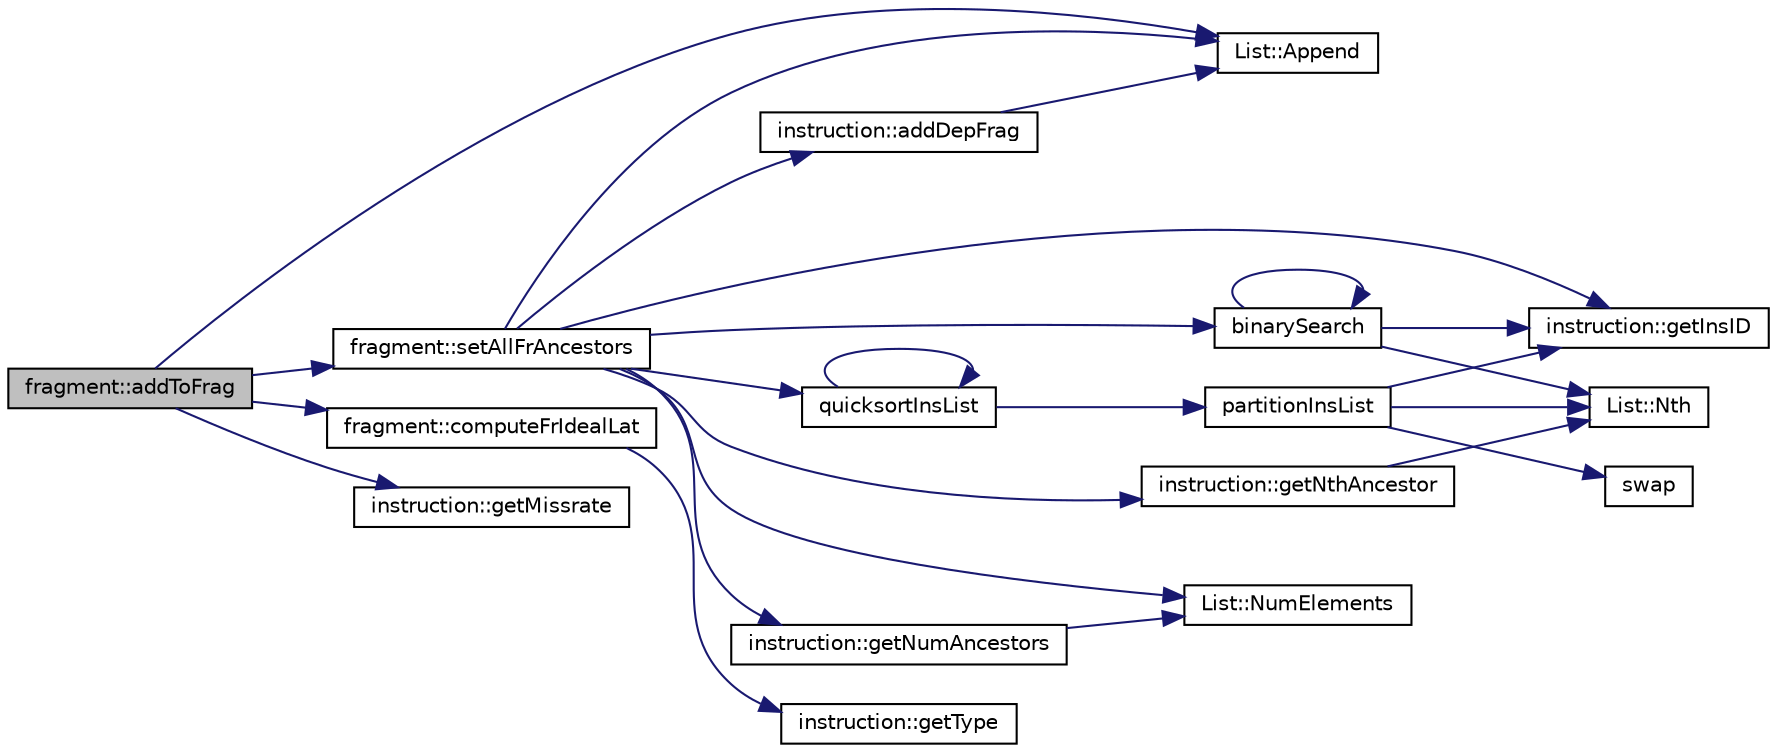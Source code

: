 digraph G
{
  edge [fontname="Helvetica",fontsize="10",labelfontname="Helvetica",labelfontsize="10"];
  node [fontname="Helvetica",fontsize="10",shape=record];
  rankdir=LR;
  Node1 [label="fragment::addToFrag",height=0.2,width=0.4,color="black", fillcolor="grey75", style="filled" fontcolor="black"];
  Node1 -> Node2 [color="midnightblue",fontsize="10",style="solid"];
  Node2 [label="List::Append",height=0.2,width=0.4,color="black", fillcolor="white", style="filled",URL="$classList.html#a473190098e38206d0125b0737245e613"];
  Node1 -> Node3 [color="midnightblue",fontsize="10",style="solid"];
  Node3 [label="fragment::computeFrIdealLat",height=0.2,width=0.4,color="black", fillcolor="white", style="filled",URL="$classfragment.html#a6082d6576975ec4166aedf50e3db8143"];
  Node3 -> Node4 [color="midnightblue",fontsize="10",style="solid"];
  Node4 [label="instruction::getType",height=0.2,width=0.4,color="black", fillcolor="white", style="filled",URL="$classinstruction.html#a47623362d505a662b974624f81288389"];
  Node1 -> Node5 [color="midnightblue",fontsize="10",style="solid"];
  Node5 [label="instruction::getMissrate",height=0.2,width=0.4,color="black", fillcolor="white", style="filled",URL="$classinstruction.html#a7f04521e22bec22c519fdc44d7c8b83a"];
  Node1 -> Node6 [color="midnightblue",fontsize="10",style="solid"];
  Node6 [label="fragment::setAllFrAncestors",height=0.2,width=0.4,color="black", fillcolor="white", style="filled",URL="$classfragment.html#ad85462ff233b30289592d30a7f912e69"];
  Node6 -> Node7 [color="midnightblue",fontsize="10",style="solid"];
  Node7 [label="instruction::addDepFrag",height=0.2,width=0.4,color="black", fillcolor="white", style="filled",URL="$classinstruction.html#a9d82ae4388d743b3fecea8c3cded36f4"];
  Node7 -> Node2 [color="midnightblue",fontsize="10",style="solid"];
  Node6 -> Node2 [color="midnightblue",fontsize="10",style="solid"];
  Node6 -> Node8 [color="midnightblue",fontsize="10",style="solid"];
  Node8 [label="binarySearch",height=0.2,width=0.4,color="black", fillcolor="white", style="filled",URL="$binarySearch_8cpp.html#a30ed210f0a1157716fcf899daeb3f89f"];
  Node8 -> Node8 [color="midnightblue",fontsize="10",style="solid"];
  Node8 -> Node9 [color="midnightblue",fontsize="10",style="solid"];
  Node9 [label="instruction::getInsID",height=0.2,width=0.4,color="black", fillcolor="white", style="filled",URL="$classinstruction.html#a0856c8a7411c298a51cd8d8d5e2f8b12"];
  Node8 -> Node10 [color="midnightblue",fontsize="10",style="solid"];
  Node10 [label="List::Nth",height=0.2,width=0.4,color="black", fillcolor="white", style="filled",URL="$classList.html#a5eb964816de33c85e1d46658ddf8c6c4"];
  Node6 -> Node9 [color="midnightblue",fontsize="10",style="solid"];
  Node6 -> Node11 [color="midnightblue",fontsize="10",style="solid"];
  Node11 [label="instruction::getNthAncestor",height=0.2,width=0.4,color="black", fillcolor="white", style="filled",URL="$classinstruction.html#aee9c18eaa3dfe56eacc82ac31b8231d5"];
  Node11 -> Node10 [color="midnightblue",fontsize="10",style="solid"];
  Node6 -> Node12 [color="midnightblue",fontsize="10",style="solid"];
  Node12 [label="instruction::getNumAncestors",height=0.2,width=0.4,color="black", fillcolor="white", style="filled",URL="$classinstruction.html#a2e29e3536ad20c65b6c7b76ba6e37ad8"];
  Node12 -> Node13 [color="midnightblue",fontsize="10",style="solid"];
  Node13 [label="List::NumElements",height=0.2,width=0.4,color="black", fillcolor="white", style="filled",URL="$classList.html#ac2e9d50f703b01bf643fa6ce50837c26"];
  Node6 -> Node13 [color="midnightblue",fontsize="10",style="solid"];
  Node6 -> Node14 [color="midnightblue",fontsize="10",style="solid"];
  Node14 [label="quicksortInsList",height=0.2,width=0.4,color="black", fillcolor="white", style="filled",URL="$backend_2quickSort_8cpp.html#ac3c7b34f94a0a7b18762b5b22ca0b032"];
  Node14 -> Node15 [color="midnightblue",fontsize="10",style="solid"];
  Node15 [label="partitionInsList",height=0.2,width=0.4,color="black", fillcolor="white", style="filled",URL="$backend_2quickSort_8cpp.html#a0e6ef654e1122db28920291c49cb960f"];
  Node15 -> Node9 [color="midnightblue",fontsize="10",style="solid"];
  Node15 -> Node10 [color="midnightblue",fontsize="10",style="solid"];
  Node15 -> Node16 [color="midnightblue",fontsize="10",style="solid"];
  Node16 [label="swap",height=0.2,width=0.4,color="black", fillcolor="white", style="filled",URL="$backend_2quickSort_8cpp.html#a9b60d58c6031a4013f0a26bdd29d78ff"];
  Node14 -> Node14 [color="midnightblue",fontsize="10",style="solid"];
}
